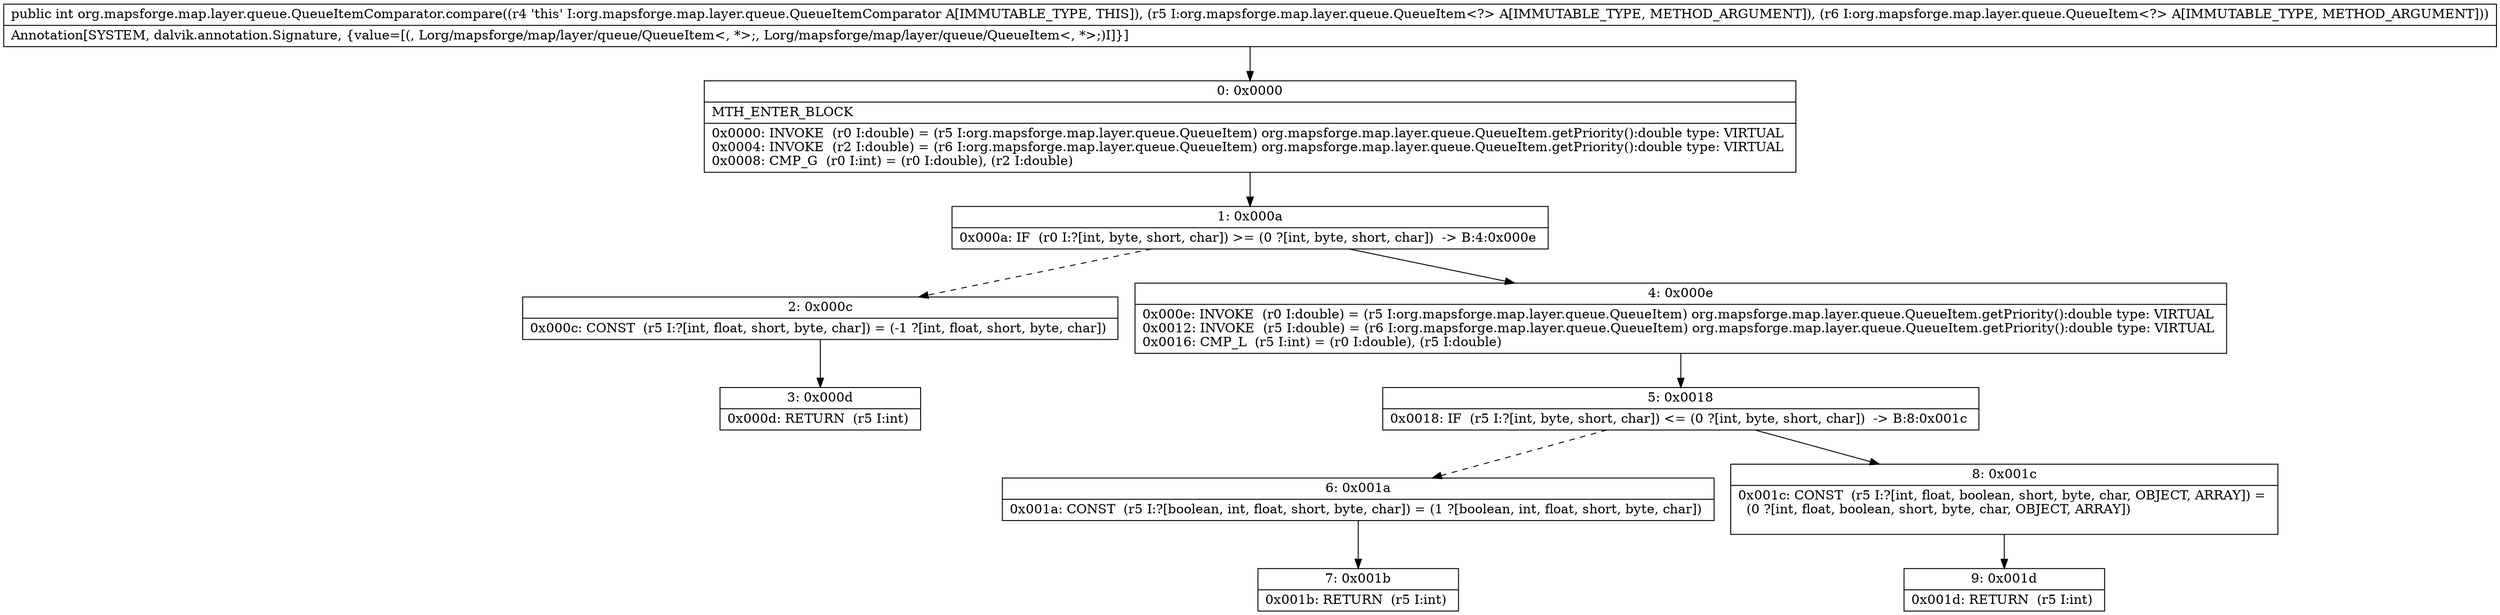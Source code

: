 digraph "CFG fororg.mapsforge.map.layer.queue.QueueItemComparator.compare(Lorg\/mapsforge\/map\/layer\/queue\/QueueItem;Lorg\/mapsforge\/map\/layer\/queue\/QueueItem;)I" {
Node_0 [shape=record,label="{0\:\ 0x0000|MTH_ENTER_BLOCK\l|0x0000: INVOKE  (r0 I:double) = (r5 I:org.mapsforge.map.layer.queue.QueueItem) org.mapsforge.map.layer.queue.QueueItem.getPriority():double type: VIRTUAL \l0x0004: INVOKE  (r2 I:double) = (r6 I:org.mapsforge.map.layer.queue.QueueItem) org.mapsforge.map.layer.queue.QueueItem.getPriority():double type: VIRTUAL \l0x0008: CMP_G  (r0 I:int) = (r0 I:double), (r2 I:double) \l}"];
Node_1 [shape=record,label="{1\:\ 0x000a|0x000a: IF  (r0 I:?[int, byte, short, char]) \>= (0 ?[int, byte, short, char])  \-\> B:4:0x000e \l}"];
Node_2 [shape=record,label="{2\:\ 0x000c|0x000c: CONST  (r5 I:?[int, float, short, byte, char]) = (\-1 ?[int, float, short, byte, char]) \l}"];
Node_3 [shape=record,label="{3\:\ 0x000d|0x000d: RETURN  (r5 I:int) \l}"];
Node_4 [shape=record,label="{4\:\ 0x000e|0x000e: INVOKE  (r0 I:double) = (r5 I:org.mapsforge.map.layer.queue.QueueItem) org.mapsforge.map.layer.queue.QueueItem.getPriority():double type: VIRTUAL \l0x0012: INVOKE  (r5 I:double) = (r6 I:org.mapsforge.map.layer.queue.QueueItem) org.mapsforge.map.layer.queue.QueueItem.getPriority():double type: VIRTUAL \l0x0016: CMP_L  (r5 I:int) = (r0 I:double), (r5 I:double) \l}"];
Node_5 [shape=record,label="{5\:\ 0x0018|0x0018: IF  (r5 I:?[int, byte, short, char]) \<= (0 ?[int, byte, short, char])  \-\> B:8:0x001c \l}"];
Node_6 [shape=record,label="{6\:\ 0x001a|0x001a: CONST  (r5 I:?[boolean, int, float, short, byte, char]) = (1 ?[boolean, int, float, short, byte, char]) \l}"];
Node_7 [shape=record,label="{7\:\ 0x001b|0x001b: RETURN  (r5 I:int) \l}"];
Node_8 [shape=record,label="{8\:\ 0x001c|0x001c: CONST  (r5 I:?[int, float, boolean, short, byte, char, OBJECT, ARRAY]) = \l  (0 ?[int, float, boolean, short, byte, char, OBJECT, ARRAY])\l \l}"];
Node_9 [shape=record,label="{9\:\ 0x001d|0x001d: RETURN  (r5 I:int) \l}"];
MethodNode[shape=record,label="{public int org.mapsforge.map.layer.queue.QueueItemComparator.compare((r4 'this' I:org.mapsforge.map.layer.queue.QueueItemComparator A[IMMUTABLE_TYPE, THIS]), (r5 I:org.mapsforge.map.layer.queue.QueueItem\<?\> A[IMMUTABLE_TYPE, METHOD_ARGUMENT]), (r6 I:org.mapsforge.map.layer.queue.QueueItem\<?\> A[IMMUTABLE_TYPE, METHOD_ARGUMENT]))  | Annotation[SYSTEM, dalvik.annotation.Signature, \{value=[(, Lorg\/mapsforge\/map\/layer\/queue\/QueueItem\<, *\>;, Lorg\/mapsforge\/map\/layer\/queue\/QueueItem\<, *\>;)I]\}]\l}"];
MethodNode -> Node_0;
Node_0 -> Node_1;
Node_1 -> Node_2[style=dashed];
Node_1 -> Node_4;
Node_2 -> Node_3;
Node_4 -> Node_5;
Node_5 -> Node_6[style=dashed];
Node_5 -> Node_8;
Node_6 -> Node_7;
Node_8 -> Node_9;
}

